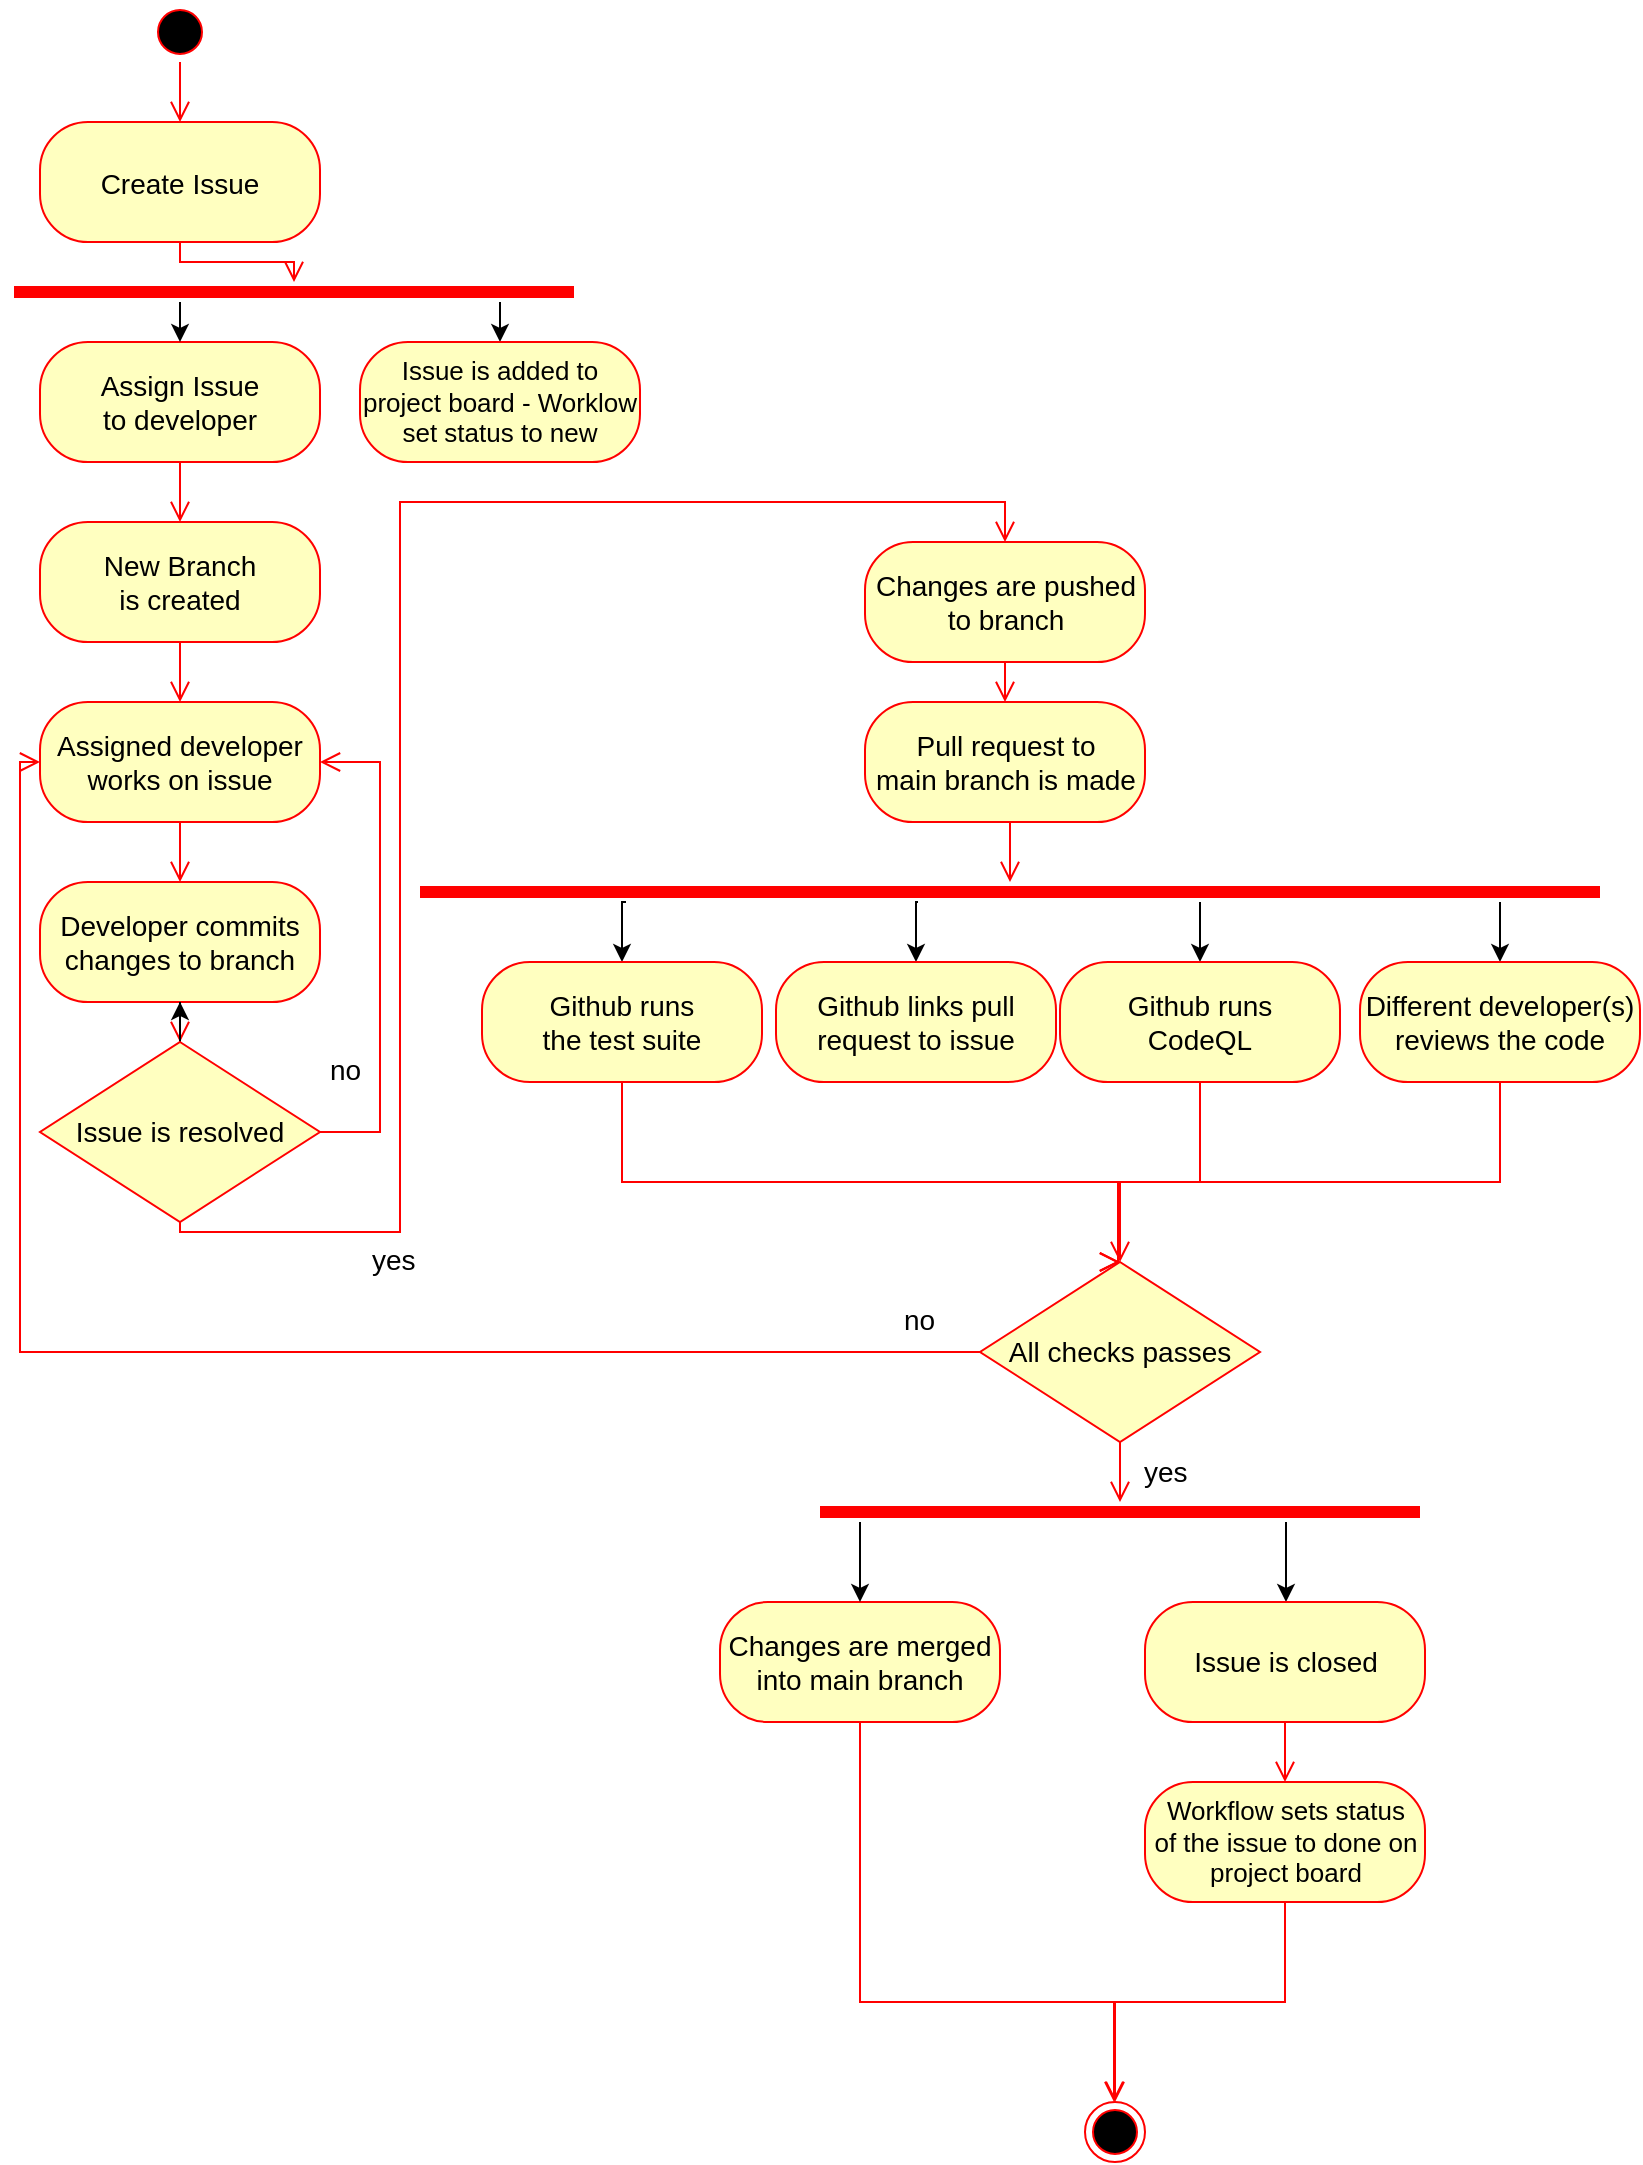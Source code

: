 <?xml version="1.0" encoding="UTF-8"?>
<mxfile version="22.1.11" type="google">
  <diagram name="Side-1" id="VSSqDgGgUyOYTDjSvPET">
    <mxGraphModel dx="794" dy="420" grid="1" gridSize="10" guides="1" tooltips="1" connect="1" arrows="1" fold="1" page="1" pageScale="1" pageWidth="827" pageHeight="1169" math="0" shadow="0">
      <root>
        <mxCell id="0" />
        <mxCell id="1" parent="0" />
        <mxCell id="UpNUviDjEZ6EuJRo19ph-1" value="" style="ellipse;html=1;shape=startState;fillColor=#000000;strokeColor=#ff0000;" parent="1" vertex="1">
          <mxGeometry x="75" width="30" height="30" as="geometry" />
        </mxCell>
        <mxCell id="UpNUviDjEZ6EuJRo19ph-2" value="" style="edgeStyle=orthogonalEdgeStyle;html=1;verticalAlign=bottom;endArrow=open;endSize=8;strokeColor=#ff0000;rounded=0;entryX=0.5;entryY=0;entryDx=0;entryDy=0;" parent="1" source="UpNUviDjEZ6EuJRo19ph-1" target="UpNUviDjEZ6EuJRo19ph-3" edge="1">
          <mxGeometry relative="1" as="geometry">
            <mxPoint x="90" y="90" as="targetPoint" />
          </mxGeometry>
        </mxCell>
        <mxCell id="UpNUviDjEZ6EuJRo19ph-3" value="&lt;font style=&quot;font-size: 14px;&quot;&gt;Create Issue&lt;/font&gt;" style="rounded=1;whiteSpace=wrap;html=1;arcSize=40;fontColor=#000000;fillColor=#ffffc0;strokeColor=#ff0000;fontSize=15;" parent="1" vertex="1">
          <mxGeometry x="20" y="60" width="140" height="60" as="geometry" />
        </mxCell>
        <mxCell id="UpNUviDjEZ6EuJRo19ph-4" value="" style="edgeStyle=orthogonalEdgeStyle;html=1;verticalAlign=bottom;endArrow=open;endSize=8;strokeColor=#ff0000;rounded=0;entryX=0.5;entryY=0;entryDx=0;entryDy=0;entryPerimeter=0;" parent="1" source="UpNUviDjEZ6EuJRo19ph-3" target="UpNUviDjEZ6EuJRo19ph-82" edge="1">
          <mxGeometry relative="1" as="geometry">
            <mxPoint x="300" y="90" as="targetPoint" />
          </mxGeometry>
        </mxCell>
        <mxCell id="UpNUviDjEZ6EuJRo19ph-5" value="&lt;font style=&quot;font-size: 14px;&quot;&gt;Assign Issue &lt;br&gt;to developer&lt;/font&gt;" style="rounded=1;whiteSpace=wrap;html=1;arcSize=40;fontColor=#000000;fillColor=#ffffc0;strokeColor=#ff0000;" parent="1" vertex="1">
          <mxGeometry x="20" y="170" width="140" height="60" as="geometry" />
        </mxCell>
        <mxCell id="UpNUviDjEZ6EuJRo19ph-6" value="" style="edgeStyle=orthogonalEdgeStyle;html=1;verticalAlign=bottom;endArrow=open;endSize=8;strokeColor=#ff0000;rounded=0;entryX=0.5;entryY=0;entryDx=0;entryDy=0;" parent="1" source="UpNUviDjEZ6EuJRo19ph-5" target="UpNUviDjEZ6EuJRo19ph-7" edge="1">
          <mxGeometry relative="1" as="geometry">
            <mxPoint x="90" y="290" as="targetPoint" />
            <Array as="points" />
          </mxGeometry>
        </mxCell>
        <mxCell id="UpNUviDjEZ6EuJRo19ph-7" value="&lt;font style=&quot;font-size: 14px;&quot;&gt;New Branch &lt;br&gt;is created&lt;/font&gt;" style="rounded=1;whiteSpace=wrap;html=1;arcSize=40;fontColor=#000000;fillColor=#ffffc0;strokeColor=#ff0000;" parent="1" vertex="1">
          <mxGeometry x="20" y="260" width="140" height="60" as="geometry" />
        </mxCell>
        <mxCell id="UpNUviDjEZ6EuJRo19ph-8" value="" style="edgeStyle=orthogonalEdgeStyle;html=1;verticalAlign=bottom;endArrow=open;endSize=8;strokeColor=#ff0000;rounded=0;entryX=0.5;entryY=0;entryDx=0;entryDy=0;" parent="1" source="UpNUviDjEZ6EuJRo19ph-7" target="UpNUviDjEZ6EuJRo19ph-26" edge="1">
          <mxGeometry relative="1" as="geometry">
            <mxPoint x="90" y="430" as="targetPoint" />
          </mxGeometry>
        </mxCell>
        <mxCell id="UpNUviDjEZ6EuJRo19ph-9" value="" style="line;strokeWidth=1;fillColor=none;align=left;verticalAlign=middle;spacingTop=-1;spacingLeft=3;spacingRight=3;rotatable=0;labelPosition=right;points=[];portConstraint=eastwest;strokeColor=inherit;" parent="1" vertex="1">
          <mxGeometry x="26" y="590" width="40" as="geometry" />
        </mxCell>
        <mxCell id="UpNUviDjEZ6EuJRo19ph-26" value="&lt;span style=&quot;font-size: 14px;&quot;&gt;Assigned developer&lt;br&gt;works on issue&lt;br&gt;&lt;/span&gt;" style="rounded=1;whiteSpace=wrap;html=1;arcSize=40;fontColor=#000000;fillColor=#ffffc0;strokeColor=#ff0000;" parent="1" vertex="1">
          <mxGeometry x="20" y="350" width="140" height="60" as="geometry" />
        </mxCell>
        <mxCell id="UpNUviDjEZ6EuJRo19ph-27" value="" style="edgeStyle=orthogonalEdgeStyle;html=1;verticalAlign=bottom;endArrow=open;endSize=8;strokeColor=#ff0000;rounded=0;entryX=0.5;entryY=0;entryDx=0;entryDy=0;" parent="1" source="UpNUviDjEZ6EuJRo19ph-26" target="UpNUviDjEZ6EuJRo19ph-29" edge="1">
          <mxGeometry relative="1" as="geometry">
            <mxPoint x="90" y="540" as="targetPoint" />
          </mxGeometry>
        </mxCell>
        <mxCell id="UpNUviDjEZ6EuJRo19ph-29" value="&lt;span style=&quot;font-size: 14px;&quot;&gt;Developer commits&lt;br&gt;changes to branch&lt;br&gt;&lt;/span&gt;" style="rounded=1;whiteSpace=wrap;html=1;arcSize=40;fontColor=#000000;fillColor=#ffffc0;strokeColor=#ff0000;" parent="1" vertex="1">
          <mxGeometry x="20" y="440" width="140" height="60" as="geometry" />
        </mxCell>
        <mxCell id="UpNUviDjEZ6EuJRo19ph-30" value="" style="edgeStyle=orthogonalEdgeStyle;html=1;verticalAlign=bottom;endArrow=open;endSize=8;strokeColor=#ff0000;rounded=0;entryX=0.5;entryY=0;entryDx=0;entryDy=0;" parent="1" source="UpNUviDjEZ6EuJRo19ph-29" target="UpNUviDjEZ6EuJRo19ph-31" edge="1">
          <mxGeometry relative="1" as="geometry">
            <mxPoint x="90" y="525.0" as="targetPoint" />
          </mxGeometry>
        </mxCell>
        <mxCell id="UpNUviDjEZ6EuJRo19ph-87" value="" style="edgeStyle=orthogonalEdgeStyle;rounded=0;orthogonalLoop=1;jettySize=auto;html=1;" parent="1" source="UpNUviDjEZ6EuJRo19ph-31" target="UpNUviDjEZ6EuJRo19ph-29" edge="1">
          <mxGeometry relative="1" as="geometry" />
        </mxCell>
        <mxCell id="UpNUviDjEZ6EuJRo19ph-31" value="&lt;font style=&quot;font-size: 14px;&quot;&gt;Issue is resolved&lt;/font&gt;" style="rhombus;whiteSpace=wrap;html=1;fontColor=#000000;fillColor=#ffffc0;strokeColor=#ff0000;" parent="1" vertex="1">
          <mxGeometry x="20" y="520" width="140" height="90" as="geometry" />
        </mxCell>
        <mxCell id="UpNUviDjEZ6EuJRo19ph-32" value="no" style="edgeStyle=orthogonalEdgeStyle;html=1;align=left;verticalAlign=bottom;endArrow=open;endSize=8;strokeColor=#ff0000;rounded=0;fontSize=14;exitX=1;exitY=0.5;exitDx=0;exitDy=0;" parent="1" source="UpNUviDjEZ6EuJRo19ph-31" edge="1">
          <mxGeometry x="-0.987" y="20" relative="1" as="geometry">
            <mxPoint x="160" y="380" as="targetPoint" />
            <mxPoint x="168" y="570.0" as="sourcePoint" />
            <Array as="points">
              <mxPoint x="190" y="565" />
              <mxPoint x="190" y="380" />
            </Array>
            <mxPoint x="1" as="offset" />
          </mxGeometry>
        </mxCell>
        <mxCell id="UpNUviDjEZ6EuJRo19ph-33" value="yes" style="edgeStyle=orthogonalEdgeStyle;html=1;align=left;verticalAlign=top;endArrow=open;endSize=8;strokeColor=#ff0000;rounded=0;fontSize=14;entryX=0.5;entryY=0;entryDx=0;entryDy=0;exitX=0.5;exitY=1;exitDx=0;exitDy=0;" parent="1" source="UpNUviDjEZ6EuJRo19ph-31" target="UpNUviDjEZ6EuJRo19ph-39" edge="1">
          <mxGeometry x="-0.714" y="16" relative="1" as="geometry">
            <mxPoint x="457" y="255" as="targetPoint" />
            <mxPoint x="251" y="80.0" as="sourcePoint" />
            <Array as="points">
              <mxPoint x="90" y="615" />
              <mxPoint x="200" y="615" />
              <mxPoint x="200" y="250" />
              <mxPoint x="503" y="250" />
            </Array>
            <mxPoint y="-1" as="offset" />
          </mxGeometry>
        </mxCell>
        <mxCell id="UpNUviDjEZ6EuJRo19ph-39" value="&lt;font style=&quot;font-size: 14px;&quot;&gt;Changes are pushed&lt;br&gt;to branch&lt;/font&gt;" style="rounded=1;whiteSpace=wrap;html=1;arcSize=40;fontColor=#000000;fillColor=#ffffc0;strokeColor=#ff0000;" parent="1" vertex="1">
          <mxGeometry x="432.5" y="270" width="140" height="60" as="geometry" />
        </mxCell>
        <mxCell id="UpNUviDjEZ6EuJRo19ph-40" value="" style="edgeStyle=orthogonalEdgeStyle;html=1;verticalAlign=bottom;endArrow=open;endSize=8;strokeColor=#ff0000;rounded=0;entryX=0.5;entryY=0;entryDx=0;entryDy=0;" parent="1" source="UpNUviDjEZ6EuJRo19ph-39" target="UpNUviDjEZ6EuJRo19ph-55" edge="1">
          <mxGeometry relative="1" as="geometry">
            <mxPoint x="420" y="370" as="targetPoint" />
            <Array as="points" />
          </mxGeometry>
        </mxCell>
        <mxCell id="UpNUviDjEZ6EuJRo19ph-47" value="" style="edgeStyle=orthogonalEdgeStyle;rounded=0;orthogonalLoop=1;jettySize=auto;html=1;entryX=0.5;entryY=0;entryDx=0;entryDy=0;" parent="1" target="UpNUviDjEZ6EuJRo19ph-63" edge="1">
          <mxGeometry relative="1" as="geometry">
            <mxPoint x="459" y="450" as="sourcePoint" />
            <mxPoint x="480" y="470" as="targetPoint" />
            <Array as="points">
              <mxPoint x="458" y="450" />
            </Array>
          </mxGeometry>
        </mxCell>
        <mxCell id="UpNUviDjEZ6EuJRo19ph-44" value="" style="shape=line;html=1;strokeWidth=6;strokeColor=#ff0000;" parent="1" vertex="1">
          <mxGeometry x="210" y="440" width="590" height="10" as="geometry" />
        </mxCell>
        <mxCell id="UpNUviDjEZ6EuJRo19ph-50" value="" style="edgeStyle=orthogonalEdgeStyle;rounded=0;orthogonalLoop=1;jettySize=auto;html=1;entryX=0.5;entryY=0;entryDx=0;entryDy=0;" parent="1" target="UpNUviDjEZ6EuJRo19ph-53" edge="1">
          <mxGeometry relative="1" as="geometry">
            <mxPoint x="313" y="450" as="sourcePoint" />
            <mxPoint x="290" y="530" as="targetPoint" />
            <Array as="points" />
          </mxGeometry>
        </mxCell>
        <mxCell id="UpNUviDjEZ6EuJRo19ph-51" value="" style="edgeStyle=orthogonalEdgeStyle;rounded=0;orthogonalLoop=1;jettySize=auto;html=1;entryX=0.5;entryY=0;entryDx=0;entryDy=0;" parent="1" target="UpNUviDjEZ6EuJRo19ph-69" edge="1">
          <mxGeometry relative="1" as="geometry">
            <mxPoint x="600" y="450" as="sourcePoint" />
            <mxPoint x="619.41" y="530" as="targetPoint" />
            <Array as="points">
              <mxPoint x="600" y="450" />
            </Array>
          </mxGeometry>
        </mxCell>
        <mxCell id="UpNUviDjEZ6EuJRo19ph-52" value="" style="edgeStyle=orthogonalEdgeStyle;rounded=0;orthogonalLoop=1;jettySize=auto;html=1;entryX=0.5;entryY=0;entryDx=0;entryDy=0;" parent="1" target="UpNUviDjEZ6EuJRo19ph-73" edge="1">
          <mxGeometry relative="1" as="geometry">
            <mxPoint x="750" y="450" as="sourcePoint" />
            <mxPoint x="770" y="530" as="targetPoint" />
            <Array as="points" />
          </mxGeometry>
        </mxCell>
        <mxCell id="UpNUviDjEZ6EuJRo19ph-53" value="&lt;font style=&quot;font-size: 14px;&quot;&gt;Github runs &lt;br&gt;the test suite&lt;/font&gt;" style="rounded=1;whiteSpace=wrap;html=1;arcSize=40;fontColor=#000000;fillColor=#ffffc0;strokeColor=#ff0000;" parent="1" vertex="1">
          <mxGeometry x="241" y="480" width="140" height="60" as="geometry" />
        </mxCell>
        <mxCell id="UpNUviDjEZ6EuJRo19ph-54" value="" style="edgeStyle=orthogonalEdgeStyle;html=1;verticalAlign=bottom;endArrow=open;endSize=8;strokeColor=#ff0000;rounded=0;entryX=0.5;entryY=0;entryDx=0;entryDy=0;exitX=0.5;exitY=1;exitDx=0;exitDy=0;" parent="1" source="UpNUviDjEZ6EuJRo19ph-53" target="UpNUviDjEZ6EuJRo19ph-79" edge="1">
          <mxGeometry relative="1" as="geometry">
            <mxPoint x="290" y="700" as="targetPoint" />
            <Array as="points">
              <mxPoint x="311" y="590" />
              <mxPoint x="560" y="590" />
            </Array>
          </mxGeometry>
        </mxCell>
        <mxCell id="UpNUviDjEZ6EuJRo19ph-55" value="&lt;font style=&quot;font-size: 14px;&quot;&gt;Pull request to &lt;br style=&quot;&quot;&gt;main branch is made&lt;/font&gt;" style="rounded=1;whiteSpace=wrap;html=1;arcSize=40;fontColor=#000000;fillColor=#ffffc0;strokeColor=#ff0000;" parent="1" vertex="1">
          <mxGeometry x="432.5" y="350" width="140" height="60" as="geometry" />
        </mxCell>
        <mxCell id="UpNUviDjEZ6EuJRo19ph-56" value="" style="edgeStyle=orthogonalEdgeStyle;html=1;verticalAlign=bottom;endArrow=open;endSize=8;strokeColor=#ff0000;rounded=0;exitX=0.5;exitY=1;exitDx=0;exitDy=0;" parent="1" source="UpNUviDjEZ6EuJRo19ph-55" target="UpNUviDjEZ6EuJRo19ph-44" edge="1">
          <mxGeometry relative="1" as="geometry">
            <mxPoint x="520" y="430" as="targetPoint" />
            <Array as="points">
              <mxPoint x="505" y="410" />
            </Array>
          </mxGeometry>
        </mxCell>
        <mxCell id="UpNUviDjEZ6EuJRo19ph-63" value="&lt;font style=&quot;font-size: 14px;&quot;&gt;Github links pull request to issue&lt;/font&gt;" style="rounded=1;whiteSpace=wrap;html=1;arcSize=40;fontColor=#000000;fillColor=#ffffc0;strokeColor=#ff0000;" parent="1" vertex="1">
          <mxGeometry x="388" y="480" width="140" height="60" as="geometry" />
        </mxCell>
        <mxCell id="UpNUviDjEZ6EuJRo19ph-69" value="&lt;font style=&quot;font-size: 14px;&quot;&gt;Github runs &lt;br&gt;CodeQL&lt;br&gt;&lt;/font&gt;" style="rounded=1;whiteSpace=wrap;html=1;arcSize=40;fontColor=#000000;fillColor=#ffffc0;strokeColor=#ff0000;" parent="1" vertex="1">
          <mxGeometry x="530" y="480" width="140" height="60" as="geometry" />
        </mxCell>
        <mxCell id="UpNUviDjEZ6EuJRo19ph-70" value="" style="edgeStyle=orthogonalEdgeStyle;html=1;verticalAlign=bottom;endArrow=open;endSize=8;strokeColor=#ff0000;rounded=0;entryX=0.5;entryY=0;entryDx=0;entryDy=0;exitX=0.5;exitY=1;exitDx=0;exitDy=0;" parent="1" source="UpNUviDjEZ6EuJRo19ph-69" target="UpNUviDjEZ6EuJRo19ph-79" edge="1">
          <mxGeometry relative="1" as="geometry">
            <mxPoint x="620" y="760" as="targetPoint" />
            <Array as="points">
              <mxPoint x="600" y="590" />
              <mxPoint x="559" y="590" />
            </Array>
          </mxGeometry>
        </mxCell>
        <mxCell id="UpNUviDjEZ6EuJRo19ph-73" value="&lt;span style=&quot;font-size: 14px;&quot;&gt;Different developer(s) reviews the code&lt;/span&gt;" style="rounded=1;whiteSpace=wrap;html=1;arcSize=40;fontColor=#000000;fillColor=#ffffc0;strokeColor=#ff0000;" parent="1" vertex="1">
          <mxGeometry x="680" y="480" width="140" height="60" as="geometry" />
        </mxCell>
        <mxCell id="UpNUviDjEZ6EuJRo19ph-74" value="" style="edgeStyle=orthogonalEdgeStyle;html=1;verticalAlign=bottom;endArrow=open;endSize=8;strokeColor=#ff0000;rounded=0;entryX=0.5;entryY=0;entryDx=0;entryDy=0;exitX=0.5;exitY=1;exitDx=0;exitDy=0;" parent="1" source="UpNUviDjEZ6EuJRo19ph-73" target="UpNUviDjEZ6EuJRo19ph-79" edge="1">
          <mxGeometry relative="1" as="geometry">
            <mxPoint x="770" y="770" as="targetPoint" />
            <Array as="points">
              <mxPoint x="750" y="590" />
              <mxPoint x="559" y="590" />
            </Array>
          </mxGeometry>
        </mxCell>
        <mxCell id="UpNUviDjEZ6EuJRo19ph-79" value="&lt;font style=&quot;font-size: 14px;&quot;&gt;All checks passes&lt;/font&gt;" style="rhombus;whiteSpace=wrap;html=1;fontColor=#000000;fillColor=#ffffc0;strokeColor=#ff0000;" parent="1" vertex="1">
          <mxGeometry x="490" y="630" width="140" height="90" as="geometry" />
        </mxCell>
        <mxCell id="UpNUviDjEZ6EuJRo19ph-80" value="no" style="edgeStyle=orthogonalEdgeStyle;html=1;align=left;verticalAlign=bottom;endArrow=open;endSize=8;strokeColor=#ff0000;rounded=0;exitX=0;exitY=0.5;exitDx=0;exitDy=0;entryX=0;entryY=0.5;entryDx=0;entryDy=0;fontSize=14;" parent="1" source="UpNUviDjEZ6EuJRo19ph-79" target="UpNUviDjEZ6EuJRo19ph-26" edge="1">
          <mxGeometry x="-0.898" y="-5" relative="1" as="geometry">
            <mxPoint x="740" y="380" as="targetPoint" />
            <Array as="points">
              <mxPoint x="10" y="675" />
              <mxPoint x="10" y="380" />
            </Array>
            <mxPoint as="offset" />
          </mxGeometry>
        </mxCell>
        <mxCell id="UpNUviDjEZ6EuJRo19ph-81" value="yes" style="edgeStyle=orthogonalEdgeStyle;html=1;align=left;verticalAlign=top;endArrow=open;endSize=8;strokeColor=#ff0000;rounded=0;exitX=0.5;exitY=1;exitDx=0;exitDy=0;fontSize=14;" parent="1" source="UpNUviDjEZ6EuJRo19ph-79" target="UpNUviDjEZ6EuJRo19ph-97" edge="1">
          <mxGeometry x="-1" y="10" relative="1" as="geometry">
            <mxPoint x="560" y="770" as="targetPoint" />
            <Array as="points" />
            <mxPoint as="offset" />
          </mxGeometry>
        </mxCell>
        <mxCell id="UpNUviDjEZ6EuJRo19ph-84" value="" style="edgeStyle=orthogonalEdgeStyle;rounded=0;orthogonalLoop=1;jettySize=auto;html=1;" parent="1" source="UpNUviDjEZ6EuJRo19ph-82" edge="1">
          <mxGeometry relative="1" as="geometry">
            <mxPoint x="90" y="170" as="targetPoint" />
            <Array as="points">
              <mxPoint x="90" y="160" />
              <mxPoint x="90" y="160" />
            </Array>
          </mxGeometry>
        </mxCell>
        <mxCell id="UpNUviDjEZ6EuJRo19ph-90" value="" style="edgeStyle=orthogonalEdgeStyle;rounded=0;orthogonalLoop=1;jettySize=auto;html=1;" parent="1" source="UpNUviDjEZ6EuJRo19ph-82" target="UpNUviDjEZ6EuJRo19ph-88" edge="1">
          <mxGeometry relative="1" as="geometry">
            <Array as="points">
              <mxPoint x="250" y="160" />
              <mxPoint x="250" y="160" />
            </Array>
          </mxGeometry>
        </mxCell>
        <mxCell id="UpNUviDjEZ6EuJRo19ph-82" value="" style="shape=line;html=1;strokeWidth=6;strokeColor=#ff0000;" parent="1" vertex="1">
          <mxGeometry x="7" y="140" width="280" height="10" as="geometry" />
        </mxCell>
        <mxCell id="UpNUviDjEZ6EuJRo19ph-88" value="&lt;font style=&quot;font-size: 13px;&quot;&gt;Issue is added to project board - Worklow set status to new&lt;/font&gt;" style="rounded=1;whiteSpace=wrap;html=1;arcSize=40;fontColor=#000000;fillColor=#ffffc0;strokeColor=#ff0000;" parent="1" vertex="1">
          <mxGeometry x="180" y="170" width="140" height="60" as="geometry" />
        </mxCell>
        <mxCell id="UpNUviDjEZ6EuJRo19ph-93" value="&lt;font style=&quot;font-size: 14px;&quot;&gt;Changes are merged into main branch&lt;/font&gt;" style="rounded=1;whiteSpace=wrap;html=1;arcSize=40;fontColor=#000000;fillColor=#ffffc0;strokeColor=#ff0000;" parent="1" vertex="1">
          <mxGeometry x="360" y="800" width="140" height="60" as="geometry" />
        </mxCell>
        <mxCell id="UpNUviDjEZ6EuJRo19ph-94" value="" style="edgeStyle=orthogonalEdgeStyle;html=1;verticalAlign=bottom;endArrow=open;endSize=8;strokeColor=#ff0000;rounded=0;exitX=0.5;exitY=1;exitDx=0;exitDy=0;entryX=0.5;entryY=0;entryDx=0;entryDy=0;" parent="1" source="UpNUviDjEZ6EuJRo19ph-93" target="UpNUviDjEZ6EuJRo19ph-96" edge="1">
          <mxGeometry relative="1" as="geometry">
            <mxPoint x="480" y="880" as="targetPoint" />
            <Array as="points">
              <mxPoint x="430" y="1000" />
              <mxPoint x="557" y="1000" />
              <mxPoint x="557" y="1050" />
            </Array>
          </mxGeometry>
        </mxCell>
        <mxCell id="UpNUviDjEZ6EuJRo19ph-96" value="" style="ellipse;html=1;shape=endState;fillColor=#000000;strokeColor=#ff0000;" parent="1" vertex="1">
          <mxGeometry x="542.5" y="1050" width="30" height="30" as="geometry" />
        </mxCell>
        <mxCell id="UpNUviDjEZ6EuJRo19ph-100" value="" style="edgeStyle=orthogonalEdgeStyle;rounded=0;orthogonalLoop=1;jettySize=auto;html=1;entryX=0.5;entryY=0;entryDx=0;entryDy=0;" parent="1" source="UpNUviDjEZ6EuJRo19ph-97" target="UpNUviDjEZ6EuJRo19ph-93" edge="1">
          <mxGeometry relative="1" as="geometry">
            <mxPoint x="480" y="820" as="targetPoint" />
            <Array as="points">
              <mxPoint x="430" y="770" />
              <mxPoint x="430" y="770" />
            </Array>
          </mxGeometry>
        </mxCell>
        <mxCell id="UpNUviDjEZ6EuJRo19ph-103" value="" style="edgeStyle=orthogonalEdgeStyle;rounded=0;orthogonalLoop=1;jettySize=auto;html=1;" parent="1" source="UpNUviDjEZ6EuJRo19ph-97" target="UpNUviDjEZ6EuJRo19ph-101" edge="1">
          <mxGeometry relative="1" as="geometry">
            <Array as="points">
              <mxPoint x="643" y="770" />
              <mxPoint x="643" y="770" />
            </Array>
          </mxGeometry>
        </mxCell>
        <mxCell id="UpNUviDjEZ6EuJRo19ph-97" value="" style="shape=line;html=1;strokeWidth=6;strokeColor=#ff0000;" parent="1" vertex="1">
          <mxGeometry x="410" y="750" width="300" height="10" as="geometry" />
        </mxCell>
        <mxCell id="UpNUviDjEZ6EuJRo19ph-101" value="&lt;font style=&quot;font-size: 14px;&quot;&gt;Issue is closed&lt;/font&gt;" style="rounded=1;whiteSpace=wrap;html=1;arcSize=40;fontColor=#000000;fillColor=#ffffc0;strokeColor=#ff0000;" parent="1" vertex="1">
          <mxGeometry x="572.5" y="800" width="140" height="60" as="geometry" />
        </mxCell>
        <mxCell id="UpNUviDjEZ6EuJRo19ph-102" value="" style="edgeStyle=orthogonalEdgeStyle;html=1;verticalAlign=bottom;endArrow=open;endSize=8;strokeColor=#ff0000;rounded=0;entryX=0.5;entryY=0;entryDx=0;entryDy=0;" parent="1" source="UpNUviDjEZ6EuJRo19ph-101" target="UpNUviDjEZ6EuJRo19ph-104" edge="1">
          <mxGeometry relative="1" as="geometry">
            <mxPoint x="632.5" y="900" as="targetPoint" />
            <Array as="points">
              <mxPoint x="643" y="870" />
              <mxPoint x="643" y="870" />
            </Array>
          </mxGeometry>
        </mxCell>
        <mxCell id="UpNUviDjEZ6EuJRo19ph-104" value="&lt;font style=&quot;font-size: 13px;&quot;&gt;Workflow sets status&lt;br&gt;of the issue to done on project board&lt;/font&gt;" style="rounded=1;whiteSpace=wrap;html=1;arcSize=40;fontColor=#000000;fillColor=#ffffc0;strokeColor=#ff0000;" parent="1" vertex="1">
          <mxGeometry x="572.5" y="890" width="140" height="60" as="geometry" />
        </mxCell>
        <mxCell id="UpNUviDjEZ6EuJRo19ph-108" value="" style="edgeStyle=orthogonalEdgeStyle;html=1;verticalAlign=bottom;endArrow=open;endSize=8;strokeColor=#ff0000;rounded=0;entryX=0.5;entryY=0;entryDx=0;entryDy=0;exitX=0.5;exitY=1;exitDx=0;exitDy=0;" parent="1" source="UpNUviDjEZ6EuJRo19ph-104" target="UpNUviDjEZ6EuJRo19ph-96" edge="1">
          <mxGeometry relative="1" as="geometry">
            <mxPoint x="642.08" y="1020" as="targetPoint" />
            <mxPoint x="642.08" y="990" as="sourcePoint" />
            <Array as="points">
              <mxPoint x="643" y="1000" />
              <mxPoint x="558" y="1000" />
            </Array>
          </mxGeometry>
        </mxCell>
      </root>
    </mxGraphModel>
  </diagram>
</mxfile>
